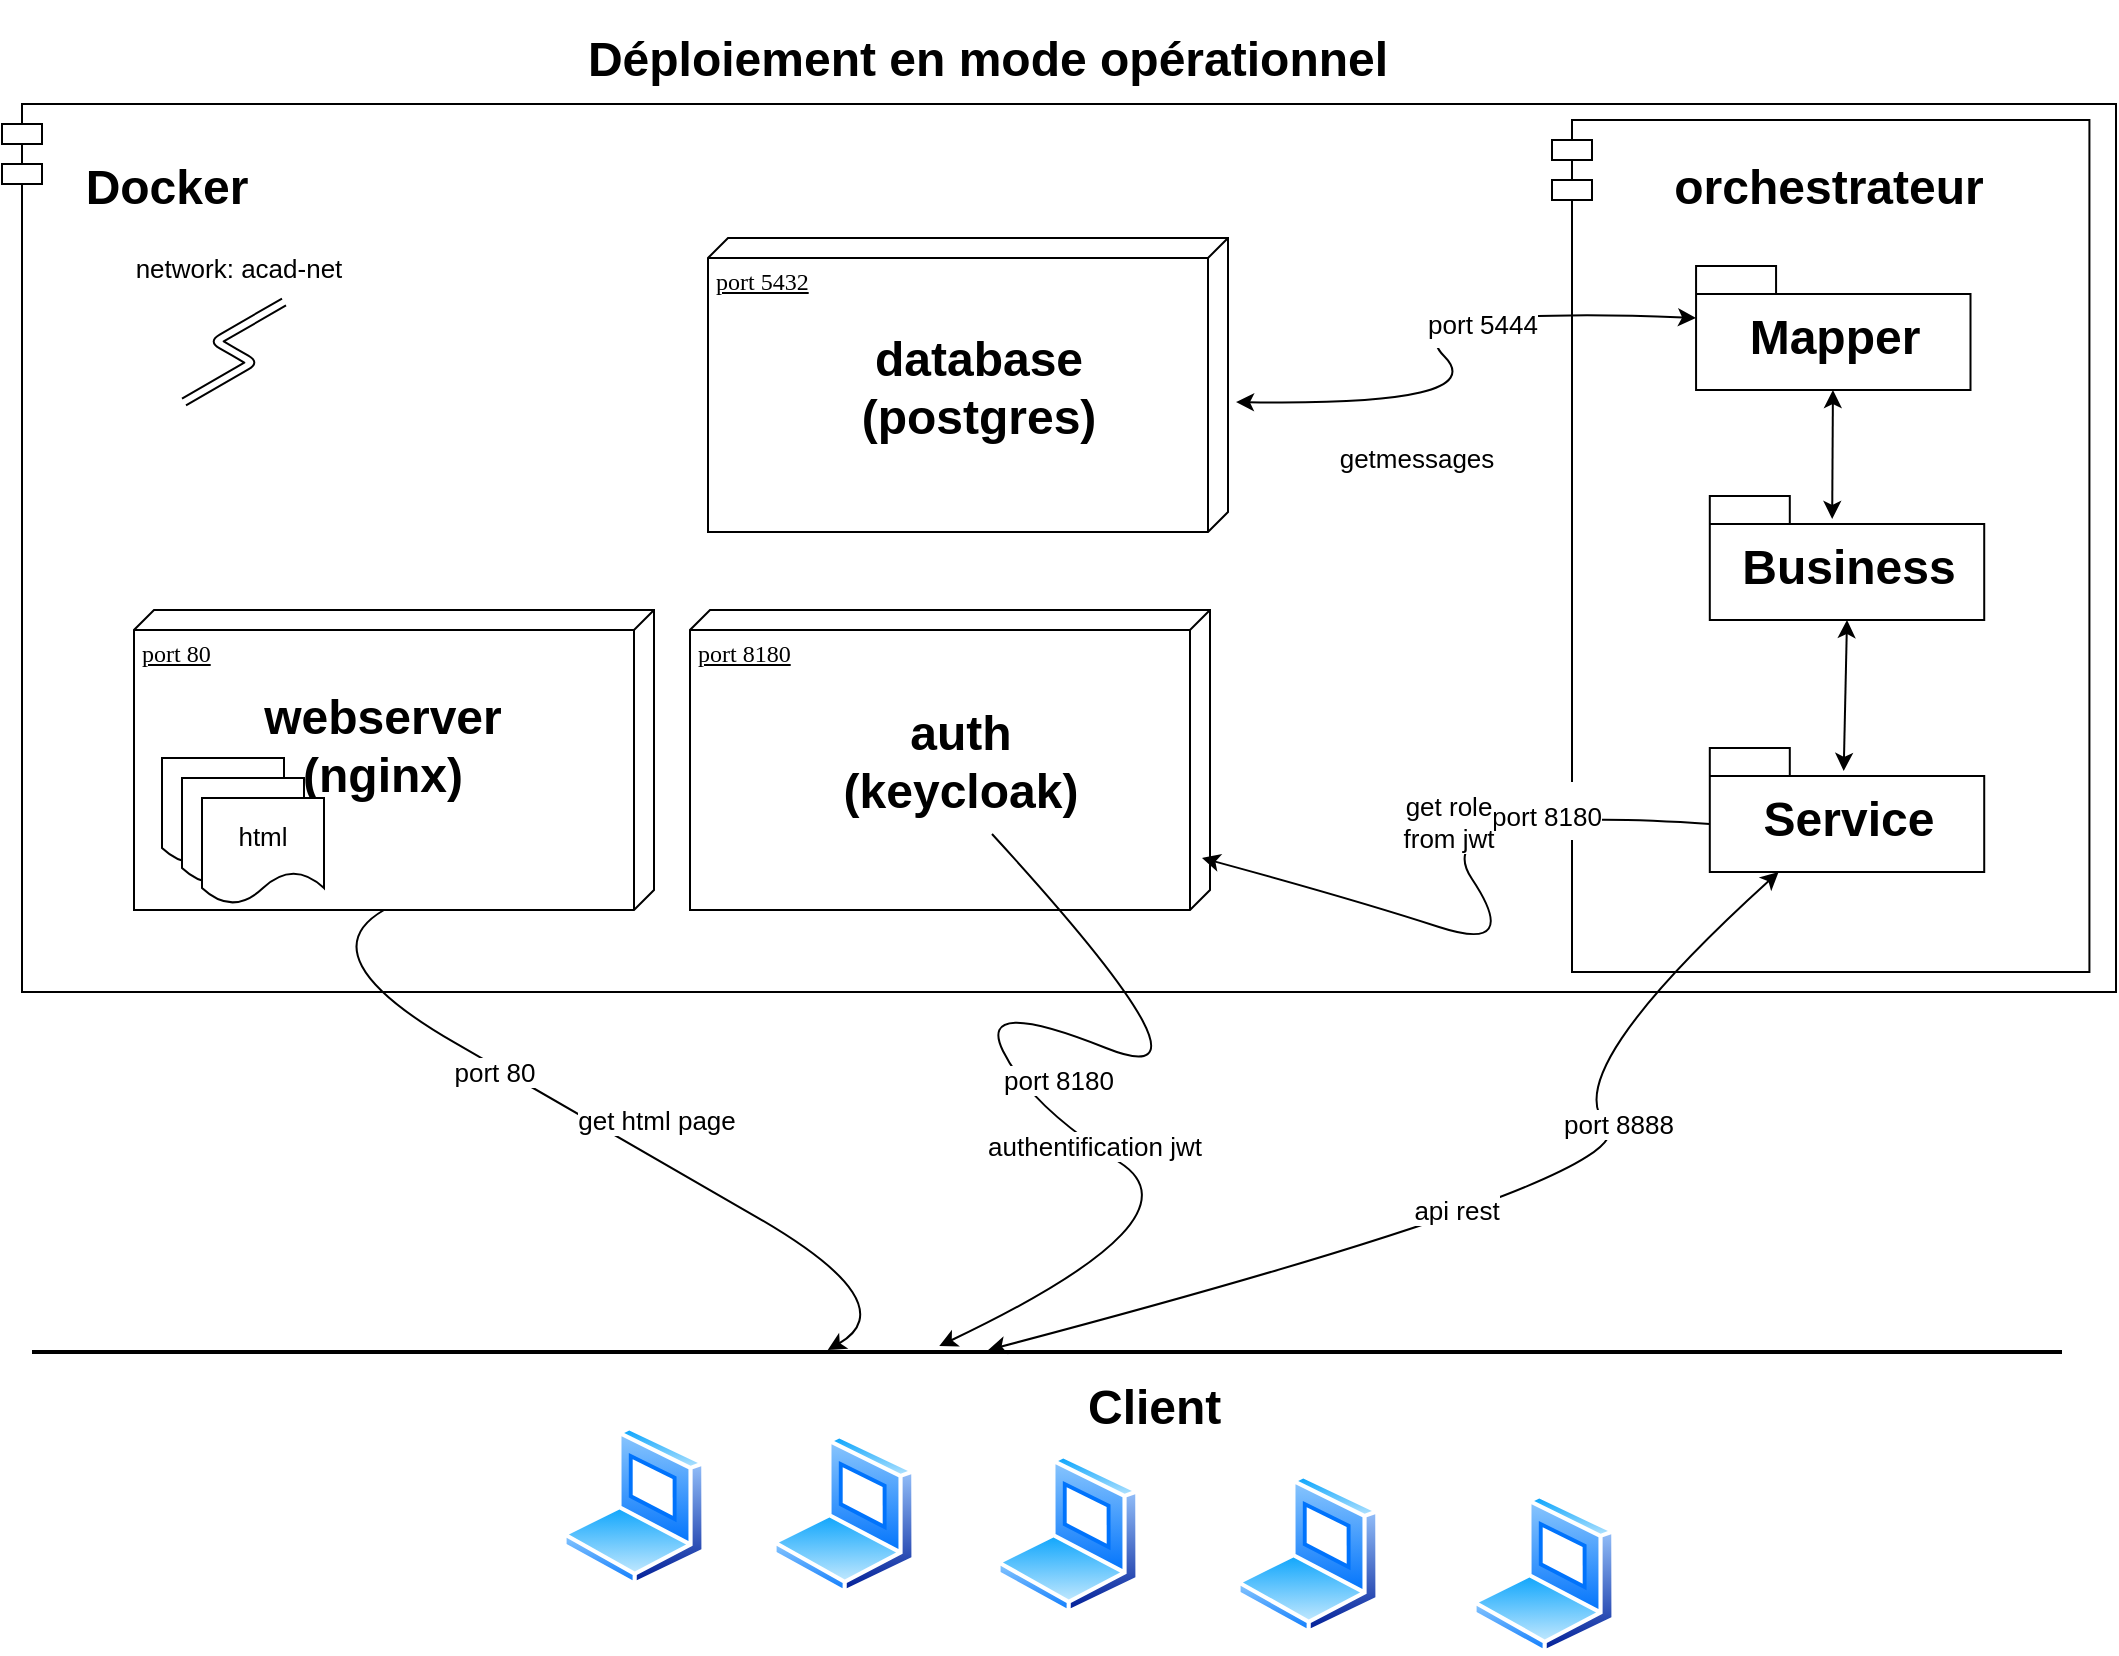 <mxfile version="22.0.1" type="device">
  <diagram name="Page-1" id="5f0bae14-7c28-e335-631c-24af17079c00">
    <mxGraphModel dx="1640" dy="1965" grid="0" gridSize="10" guides="1" tooltips="1" connect="1" arrows="1" fold="1" page="1" pageScale="1" pageWidth="1100" pageHeight="850" background="#ffffff" math="0" shadow="0">
      <root>
        <mxCell id="0" />
        <mxCell id="1" parent="0" />
        <mxCell id="yrU8eHilq-g4TgwC7dAP-11" value="" style="aspect=fixed;perimeter=ellipsePerimeter;html=1;align=center;shadow=0;dashed=0;spacingTop=3;image;image=img/lib/active_directory/laptop_client.svg;" parent="1" vertex="1">
          <mxGeometry x="311" y="-137" width="72" height="80" as="geometry" />
        </mxCell>
        <mxCell id="yrU8eHilq-g4TgwC7dAP-12" value="" style="aspect=fixed;perimeter=ellipsePerimeter;html=1;align=center;shadow=0;dashed=0;spacingTop=3;image;image=img/lib/active_directory/laptop_client.svg;" parent="1" vertex="1">
          <mxGeometry x="416" y="-133" width="72" height="80" as="geometry" />
        </mxCell>
        <mxCell id="yrU8eHilq-g4TgwC7dAP-13" value="" style="aspect=fixed;perimeter=ellipsePerimeter;html=1;align=center;shadow=0;dashed=0;spacingTop=3;image;image=img/lib/active_directory/laptop_client.svg;" parent="1" vertex="1">
          <mxGeometry x="528" y="-123" width="72" height="80" as="geometry" />
        </mxCell>
        <mxCell id="yrU8eHilq-g4TgwC7dAP-14" value="" style="aspect=fixed;perimeter=ellipsePerimeter;html=1;align=center;shadow=0;dashed=0;spacingTop=3;image;image=img/lib/active_directory/laptop_client.svg;" parent="1" vertex="1">
          <mxGeometry x="648" y="-113" width="72" height="80" as="geometry" />
        </mxCell>
        <mxCell id="yrU8eHilq-g4TgwC7dAP-15" value="" style="aspect=fixed;perimeter=ellipsePerimeter;html=1;align=center;shadow=0;dashed=0;spacingTop=3;image;image=img/lib/active_directory/laptop_client.svg;" parent="1" vertex="1">
          <mxGeometry x="766" y="-103" width="72" height="80" as="geometry" />
        </mxCell>
        <mxCell id="yrU8eHilq-g4TgwC7dAP-47" value="" style="line;strokeWidth=2;html=1;" parent="1" vertex="1">
          <mxGeometry x="46" y="-179" width="1015" height="10" as="geometry" />
        </mxCell>
        <mxCell id="yrU8eHilq-g4TgwC7dAP-61" value="&lt;h1&gt;Client&lt;/h1&gt;" style="text;html=1;strokeColor=none;fillColor=none;spacing=5;spacingTop=-20;whiteSpace=wrap;overflow=hidden;rounded=0;" parent="1" vertex="1">
          <mxGeometry x="569" y="-166" width="120" height="50" as="geometry" />
        </mxCell>
        <mxCell id="3eCkoaNS3KenDKIpcqia-1" value="" style="shape=module;align=left;spacingLeft=20;align=center;verticalAlign=top;" parent="1" vertex="1">
          <mxGeometry x="31" y="-798" width="1057" height="444" as="geometry" />
        </mxCell>
        <mxCell id="yrU8eHilq-g4TgwC7dAP-63" value="" style="endArrow=none;html=1;entryX=0;entryY=0;entryDx=150;entryDy=135;entryPerimeter=0;exitX=0.392;exitY=0.4;exitDx=0;exitDy=0;exitPerimeter=0;edgeStyle=isometricEdgeStyle;curved=1;startArrow=classic;startFill=1;" parent="1" source="yrU8eHilq-g4TgwC7dAP-47" target="39150e848f15840c-3" edge="1">
          <mxGeometry width="50" height="100" relative="1" as="geometry">
            <mxPoint x="423" y="-237" as="sourcePoint" />
            <mxPoint x="475.8" y="-337" as="targetPoint" />
          </mxGeometry>
        </mxCell>
        <mxCell id="3eCkoaNS3KenDKIpcqia-31" value="port 80" style="edgeLabel;html=1;align=center;verticalAlign=middle;resizable=0;points=[];fontSize=13;" parent="yrU8eHilq-g4TgwC7dAP-63" vertex="1" connectable="0">
          <mxGeometry x="-0.198" y="-3" relative="1" as="geometry">
            <mxPoint x="-95" y="-48" as="offset" />
          </mxGeometry>
        </mxCell>
        <mxCell id="3eCkoaNS3KenDKIpcqia-9" value="" style="group" parent="1" vertex="1" connectable="0">
          <mxGeometry x="375" y="-545" width="260" height="150" as="geometry" />
        </mxCell>
        <mxCell id="3eCkoaNS3KenDKIpcqia-6" value="port 8180" style="verticalAlign=top;align=left;spacingTop=8;spacingLeft=2;spacingRight=12;shape=cube;size=10;direction=south;fontStyle=4;html=1;rounded=0;shadow=0;comic=0;labelBackgroundColor=none;strokeWidth=1;fontFamily=Verdana;fontSize=12" parent="3eCkoaNS3KenDKIpcqia-9" vertex="1">
          <mxGeometry width="260" height="150" as="geometry" />
        </mxCell>
        <mxCell id="3eCkoaNS3KenDKIpcqia-7" value="&lt;h1&gt;auth (keycloak)&lt;/h1&gt;" style="text;html=1;strokeColor=none;fillColor=none;spacing=5;spacingTop=-20;whiteSpace=wrap;overflow=hidden;rounded=0;align=center;" parent="3eCkoaNS3KenDKIpcqia-9" vertex="1">
          <mxGeometry x="62" y="42" width="147" height="70" as="geometry" />
        </mxCell>
        <mxCell id="3eCkoaNS3KenDKIpcqia-11" value="" style="group" parent="1" vertex="1" connectable="0">
          <mxGeometry x="384" y="-731" width="260" height="147" as="geometry" />
        </mxCell>
        <mxCell id="3eCkoaNS3KenDKIpcqia-12" value="port 5432" style="verticalAlign=top;align=left;spacingTop=8;spacingLeft=2;spacingRight=12;shape=cube;size=10;direction=south;fontStyle=4;html=1;rounded=0;shadow=0;comic=0;labelBackgroundColor=none;strokeWidth=1;fontFamily=Verdana;fontSize=12" parent="3eCkoaNS3KenDKIpcqia-11" vertex="1">
          <mxGeometry width="260" height="147" as="geometry" />
        </mxCell>
        <mxCell id="3eCkoaNS3KenDKIpcqia-13" value="&lt;h1&gt;database (postgres)&lt;/h1&gt;" style="text;html=1;strokeColor=none;fillColor=none;spacing=5;spacingTop=-20;whiteSpace=wrap;overflow=hidden;rounded=0;align=center;" parent="3eCkoaNS3KenDKIpcqia-11" vertex="1">
          <mxGeometry x="62" y="41.16" width="147" height="68.6" as="geometry" />
        </mxCell>
        <mxCell id="yrU8eHilq-g4TgwC7dAP-57" value="&lt;b style=&quot;border-color: var(--border-color);&quot;&gt;&lt;font style=&quot;border-color: var(--border-color); font-size: 24px;&quot;&gt;Docker&lt;/font&gt;&lt;/b&gt;" style="text;html=1;resizable=0;autosize=1;align=center;verticalAlign=middle;points=[];fillColor=none;strokeColor=none;rounded=0;" parent="1" vertex="1">
          <mxGeometry x="63" y="-777" width="99" height="41" as="geometry" />
        </mxCell>
        <mxCell id="3eCkoaNS3KenDKIpcqia-16" style="edgeStyle=orthogonalEdgeStyle;rounded=0;orthogonalLoop=1;jettySize=auto;html=1;exitX=0.5;exitY=1;exitDx=0;exitDy=0;fontSize=24;" parent="1" source="3eCkoaNS3KenDKIpcqia-1" target="3eCkoaNS3KenDKIpcqia-1" edge="1">
          <mxGeometry relative="1" as="geometry" />
        </mxCell>
        <mxCell id="3eCkoaNS3KenDKIpcqia-26" value="" style="group" parent="1" vertex="1" connectable="0">
          <mxGeometry x="806" y="-790" width="279" height="426" as="geometry" />
        </mxCell>
        <mxCell id="3eCkoaNS3KenDKIpcqia-17" value="" style="shape=module;align=left;spacingLeft=20;align=center;verticalAlign=top;" parent="3eCkoaNS3KenDKIpcqia-26" vertex="1">
          <mxGeometry width="268.709" height="426" as="geometry" />
        </mxCell>
        <mxCell id="3eCkoaNS3KenDKIpcqia-19" value="Mapper" style="shape=folder;fontStyle=1;spacingTop=10;tabWidth=40;tabHeight=14;tabPosition=left;html=1;fontSize=24;" parent="3eCkoaNS3KenDKIpcqia-26" vertex="1">
          <mxGeometry x="72.037" y="73" width="137.213" height="62" as="geometry" />
        </mxCell>
        <mxCell id="3eCkoaNS3KenDKIpcqia-20" value="Business" style="shape=folder;fontStyle=1;spacingTop=10;tabWidth=40;tabHeight=14;tabPosition=left;html=1;fontSize=24;" parent="3eCkoaNS3KenDKIpcqia-26" vertex="1">
          <mxGeometry x="78.898" y="188" width="137.213" height="62" as="geometry" />
        </mxCell>
        <mxCell id="3eCkoaNS3KenDKIpcqia-21" value="Service" style="shape=folder;fontStyle=1;spacingTop=10;tabWidth=40;tabHeight=14;tabPosition=left;html=1;fontSize=24;" parent="3eCkoaNS3KenDKIpcqia-26" vertex="1">
          <mxGeometry x="78.898" y="314" width="137.213" height="62" as="geometry" />
        </mxCell>
        <mxCell id="3eCkoaNS3KenDKIpcqia-23" value="" style="endArrow=classic;startArrow=classic;html=1;rounded=0;fontSize=24;exitX=0.446;exitY=0.185;exitDx=0;exitDy=0;exitPerimeter=0;" parent="3eCkoaNS3KenDKIpcqia-26" source="3eCkoaNS3KenDKIpcqia-20" target="3eCkoaNS3KenDKIpcqia-19" edge="1">
          <mxGeometry width="50" height="50" relative="1" as="geometry">
            <mxPoint x="124.635" y="182" as="sourcePoint" />
            <mxPoint x="181.807" y="132" as="targetPoint" />
          </mxGeometry>
        </mxCell>
        <mxCell id="3eCkoaNS3KenDKIpcqia-24" value="" style="endArrow=classic;startArrow=classic;html=1;rounded=0;fontSize=24;exitX=0.488;exitY=0.185;exitDx=0;exitDy=0;exitPerimeter=0;entryX=0.5;entryY=1;entryDx=0;entryDy=0;entryPerimeter=0;" parent="3eCkoaNS3KenDKIpcqia-26" source="3eCkoaNS3KenDKIpcqia-21" target="3eCkoaNS3KenDKIpcqia-20" edge="1">
          <mxGeometry width="50" height="50" relative="1" as="geometry">
            <mxPoint x="153.221" y="318" as="sourcePoint" />
            <mxPoint x="155.879" y="249.53" as="targetPoint" />
          </mxGeometry>
        </mxCell>
        <mxCell id="qtjybu0CtBLx8PLxO-FL-2" value="&lt;b style=&quot;border-color: var(--border-color);&quot;&gt;&lt;font style=&quot;border-color: var(--border-color); font-size: 24px;&quot;&gt;orchestrateur&lt;/font&gt;&lt;/b&gt;" style="text;html=1;resizable=0;autosize=1;align=center;verticalAlign=middle;points=[];fillColor=none;strokeColor=none;rounded=0;" parent="3eCkoaNS3KenDKIpcqia-26" vertex="1">
          <mxGeometry x="51" y="13" width="173" height="41" as="geometry" />
        </mxCell>
        <mxCell id="3eCkoaNS3KenDKIpcqia-32" value="" style="curved=1;endArrow=classic;html=1;rounded=0;fontSize=13;exitX=0.471;exitY=0.4;exitDx=0;exitDy=0;exitPerimeter=0;startArrow=classic;startFill=1;" parent="1" source="yrU8eHilq-g4TgwC7dAP-47" target="3eCkoaNS3KenDKIpcqia-21" edge="1">
          <mxGeometry width="50" height="50" relative="1" as="geometry">
            <mxPoint x="808" y="-263" as="sourcePoint" />
            <mxPoint x="858" y="-313" as="targetPoint" />
            <Array as="points">
              <mxPoint x="858" y="-263" />
              <mxPoint x="808" y="-313" />
            </Array>
          </mxGeometry>
        </mxCell>
        <mxCell id="3eCkoaNS3KenDKIpcqia-34" value="port 8888" style="edgeLabel;html=1;align=center;verticalAlign=middle;resizable=0;points=[];fontSize=13;" parent="3eCkoaNS3KenDKIpcqia-32" vertex="1" connectable="0">
          <mxGeometry x="0.331" y="-4" relative="1" as="geometry">
            <mxPoint as="offset" />
          </mxGeometry>
        </mxCell>
        <mxCell id="3eCkoaNS3KenDKIpcqia-49" value="api rest" style="edgeLabel;html=1;align=center;verticalAlign=middle;resizable=0;points=[];fontSize=13;" parent="3eCkoaNS3KenDKIpcqia-32" vertex="1" connectable="0">
          <mxGeometry x="-0.138" y="8" relative="1" as="geometry">
            <mxPoint as="offset" />
          </mxGeometry>
        </mxCell>
        <mxCell id="3eCkoaNS3KenDKIpcqia-28" value="" style="curved=1;endArrow=none;html=1;rounded=0;fontSize=24;entryX=0;entryY=0;entryDx=0;entryDy=38;entryPerimeter=0;strokeColor=default;startArrow=classic;startFill=1;endFill=0;" parent="1" target="3eCkoaNS3KenDKIpcqia-21" edge="1">
          <mxGeometry width="50" height="50" relative="1" as="geometry">
            <mxPoint x="631" y="-421" as="sourcePoint" />
            <mxPoint x="918" y="-439" as="targetPoint" />
            <Array as="points">
              <mxPoint x="708" y="-400" />
              <mxPoint x="791" y="-373" />
              <mxPoint x="741" y="-448" />
            </Array>
          </mxGeometry>
        </mxCell>
        <mxCell id="3eCkoaNS3KenDKIpcqia-29" value="&lt;font style=&quot;font-size: 13px;&quot;&gt;port 8180&lt;/font&gt;" style="edgeLabel;html=1;align=center;verticalAlign=middle;resizable=0;points=[];fontSize=24;" parent="3eCkoaNS3KenDKIpcqia-28" vertex="1" connectable="0">
          <mxGeometry x="0.382" y="-4" relative="1" as="geometry">
            <mxPoint x="42" y="-3" as="offset" />
          </mxGeometry>
        </mxCell>
        <mxCell id="3eCkoaNS3KenDKIpcqia-36" value="" style="endArrow=classic;html=1;fontSize=13;strokeColor=default;shape=link;edgeStyle=isometricEdgeStyle;" parent="1" edge="1">
          <mxGeometry width="50" height="50" relative="1" as="geometry">
            <mxPoint x="122" y="-649" as="sourcePoint" />
            <mxPoint x="172" y="-699" as="targetPoint" />
          </mxGeometry>
        </mxCell>
        <mxCell id="3eCkoaNS3KenDKIpcqia-38" value="&lt;font style=&quot;font-size: 13px;&quot;&gt;network: acad-net&lt;/font&gt;" style="edgeLabel;html=1;align=center;verticalAlign=middle;resizable=0;points=[];fontSize=24;" parent="1" vertex="1" connectable="0">
          <mxGeometry x="149.002" y="-718.996" as="geometry" />
        </mxCell>
        <mxCell id="3eCkoaNS3KenDKIpcqia-42" value="" style="group" parent="1" vertex="1" connectable="0">
          <mxGeometry x="97" y="-545" width="260" height="155" as="geometry" />
        </mxCell>
        <mxCell id="3eCkoaNS3KenDKIpcqia-4" value="" style="group" parent="3eCkoaNS3KenDKIpcqia-42" vertex="1" connectable="0">
          <mxGeometry width="260" height="155" as="geometry" />
        </mxCell>
        <mxCell id="39150e848f15840c-3" value="port 80" style="verticalAlign=top;align=left;spacingTop=8;spacingLeft=2;spacingRight=12;shape=cube;size=10;direction=south;fontStyle=4;html=1;rounded=0;shadow=0;comic=0;labelBackgroundColor=none;strokeWidth=1;fontFamily=Verdana;fontSize=12" parent="3eCkoaNS3KenDKIpcqia-4" vertex="1">
          <mxGeometry width="260" height="150" as="geometry" />
        </mxCell>
        <mxCell id="yrU8eHilq-g4TgwC7dAP-56" value="&lt;h1 style=&quot;text-align: center;&quot;&gt;webserver (nginx)&lt;/h1&gt;&lt;div&gt;&lt;br&gt;&lt;/div&gt;" style="text;html=1;strokeColor=none;fillColor=none;spacing=5;spacingTop=-20;whiteSpace=wrap;overflow=hidden;rounded=0;" parent="3eCkoaNS3KenDKIpcqia-4" vertex="1">
          <mxGeometry x="50" y="34" width="147" height="70" as="geometry" />
        </mxCell>
        <mxCell id="3eCkoaNS3KenDKIpcqia-39" value="" style="shape=document;whiteSpace=wrap;html=1;boundedLbl=1;fontSize=13;" parent="3eCkoaNS3KenDKIpcqia-4" vertex="1">
          <mxGeometry x="14" y="74" width="61" height="53" as="geometry" />
        </mxCell>
        <mxCell id="3eCkoaNS3KenDKIpcqia-40" value="" style="shape=document;whiteSpace=wrap;html=1;boundedLbl=1;fontSize=13;" parent="3eCkoaNS3KenDKIpcqia-42" vertex="1">
          <mxGeometry x="24" y="84" width="61" height="53" as="geometry" />
        </mxCell>
        <mxCell id="3eCkoaNS3KenDKIpcqia-41" value="html" style="shape=document;whiteSpace=wrap;html=1;boundedLbl=1;fontSize=13;" parent="3eCkoaNS3KenDKIpcqia-42" vertex="1">
          <mxGeometry x="34" y="94" width="61" height="53" as="geometry" />
        </mxCell>
        <mxCell id="3eCkoaNS3KenDKIpcqia-44" value="port 8180" style="curved=1;endArrow=none;html=1;fontSize=13;strokeColor=default;exitX=0.442;exitY=0.2;exitDx=0;exitDy=0;exitPerimeter=0;startArrow=classic;startFill=1;endFill=0;" parent="1" edge="1">
          <mxGeometry x="0.161" y="-24" width="50" height="50" relative="1" as="geometry">
            <mxPoint x="499.63" y="-177" as="sourcePoint" />
            <mxPoint x="526" y="-433" as="targetPoint" />
            <Array as="points">
              <mxPoint x="634" y="-241" />
              <mxPoint x="545" y="-297" />
              <mxPoint x="518" y="-352" />
              <mxPoint x="648" y="-300" />
            </Array>
            <mxPoint as="offset" />
          </mxGeometry>
        </mxCell>
        <mxCell id="3eCkoaNS3KenDKIpcqia-48" value="authentification jwt" style="edgeLabel;html=1;align=center;verticalAlign=middle;resizable=0;points=[];fontSize=13;" parent="3eCkoaNS3KenDKIpcqia-44" vertex="1" connectable="0">
          <mxGeometry x="-0.319" relative="1" as="geometry">
            <mxPoint as="offset" />
          </mxGeometry>
        </mxCell>
        <mxCell id="2AnJBe_gp9e3XgDr-_-7-2" value="getmessages" style="edgeLabel;html=1;align=center;verticalAlign=middle;resizable=0;points=[];fontSize=13;" parent="3eCkoaNS3KenDKIpcqia-44" vertex="1" connectable="0">
          <mxGeometry x="-0.319" relative="1" as="geometry">
            <mxPoint x="161" y="-344" as="offset" />
          </mxGeometry>
        </mxCell>
        <mxCell id="3eCkoaNS3KenDKIpcqia-47" value="get html page" style="edgeLabel;html=1;align=center;verticalAlign=middle;resizable=0;points=[];fontSize=13;" parent="1" vertex="1" connectable="0">
          <mxGeometry x="357.999" y="-289.998" as="geometry" />
        </mxCell>
        <mxCell id="3eCkoaNS3KenDKIpcqia-53" value="get role&lt;br&gt;from jwt" style="edgeLabel;html=1;align=center;verticalAlign=middle;resizable=0;points=[];fontSize=13;" parent="1" vertex="1" connectable="0">
          <mxGeometry x="793.997" y="-245.0" as="geometry">
            <mxPoint x="-40" y="-194" as="offset" />
          </mxGeometry>
        </mxCell>
        <mxCell id="3eCkoaNS3KenDKIpcqia-25" value="" style="curved=1;endArrow=classic;html=1;rounded=0;fontSize=24;entryX=0;entryY=0;entryDx=0;entryDy=26;entryPerimeter=0;startArrow=classic;startFill=1;" parent="1" target="3eCkoaNS3KenDKIpcqia-19" edge="1">
          <mxGeometry width="50" height="50" relative="1" as="geometry">
            <mxPoint x="648" y="-649" as="sourcePoint" />
            <mxPoint x="777" y="-697" as="targetPoint" />
            <Array as="points">
              <mxPoint x="777" y="-647" />
              <mxPoint x="727" y="-697" />
            </Array>
          </mxGeometry>
        </mxCell>
        <mxCell id="3eCkoaNS3KenDKIpcqia-27" value="&lt;font style=&quot;font-size: 13px;&quot;&gt;port 5444&lt;/font&gt;" style="edgeLabel;html=1;align=center;verticalAlign=middle;resizable=0;points=[];fontSize=24;" parent="3eCkoaNS3KenDKIpcqia-25" vertex="1" connectable="0">
          <mxGeometry x="0.382" y="-4" relative="1" as="geometry">
            <mxPoint x="1" as="offset" />
          </mxGeometry>
        </mxCell>
        <mxCell id="gTeQ_BROfKBPYruojfau-2" value="&lt;h1&gt;Déploiement en mode opérationnel&lt;/h1&gt;" style="text;html=1;strokeColor=none;fillColor=none;spacing=5;spacingTop=-20;whiteSpace=wrap;overflow=hidden;rounded=0;align=center;" parent="1" vertex="1">
          <mxGeometry x="279" y="-840" width="490" height="40" as="geometry" />
        </mxCell>
      </root>
    </mxGraphModel>
  </diagram>
</mxfile>
